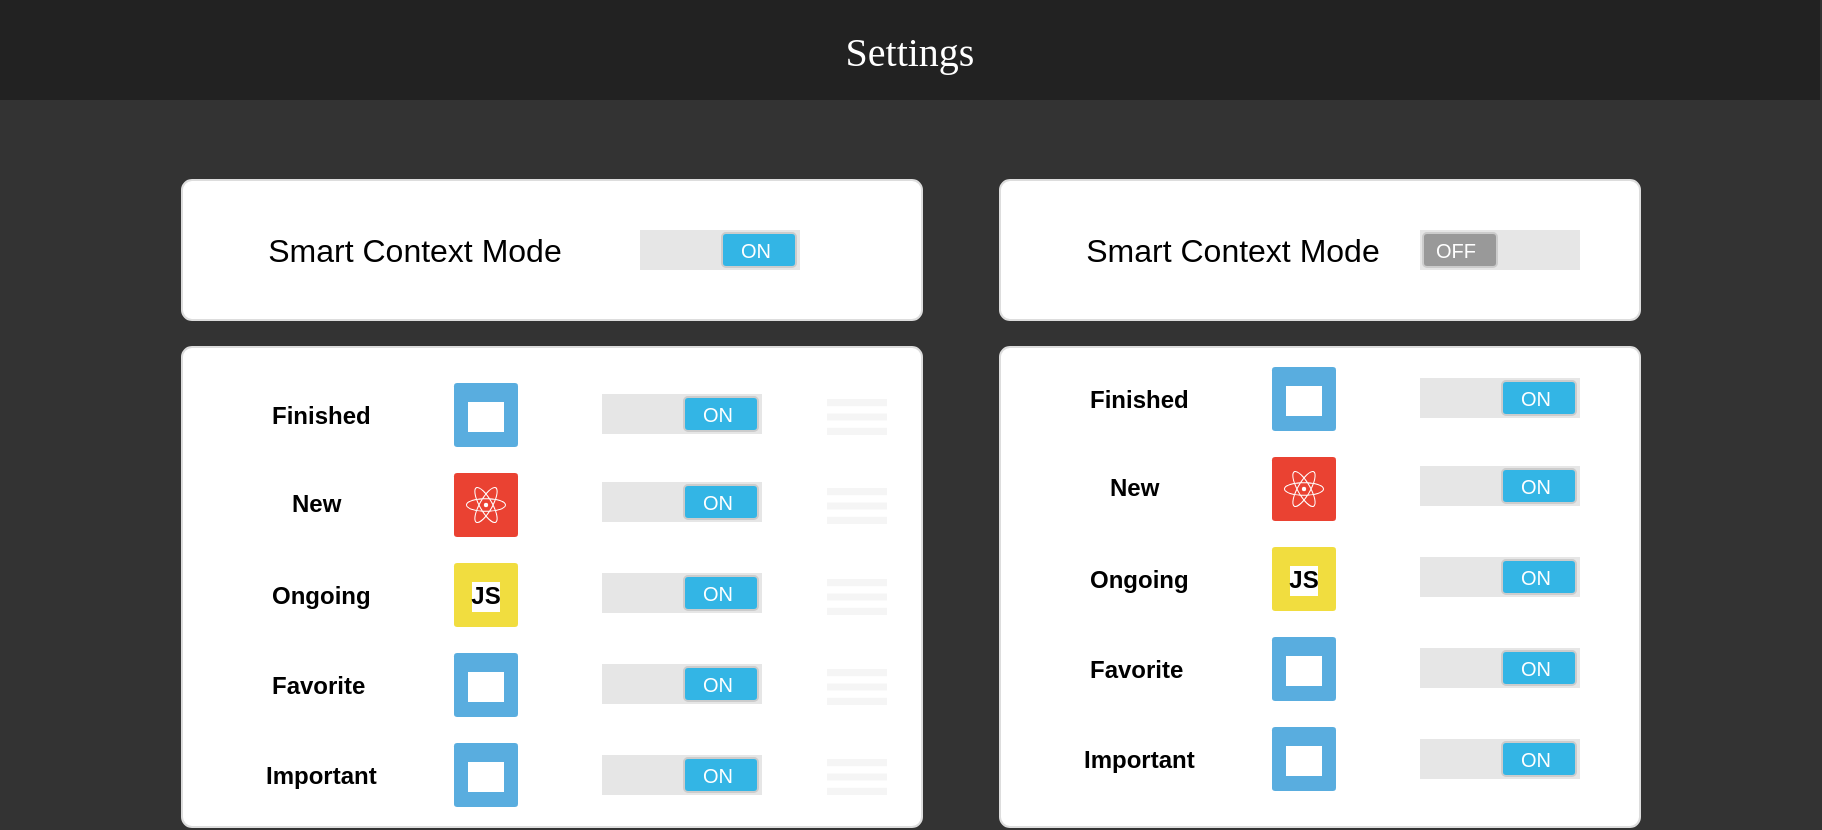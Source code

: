 <mxfile version="12.3.2" type="device" pages="4"><diagram name="Main page" id="c9db0220-8083-56f3-ca83-edcdcd058819"><mxGraphModel dx="1422" dy="825" grid="1" gridSize="10" guides="1" tooltips="1" connect="1" arrows="1" fold="1" page="1" pageScale="1.5" pageWidth="826" pageHeight="1169" background="#333333" math="0" shadow="0" extFonts="Montserrat^https://fonts.googleapis.com/css?family=Montserrat"><root><mxCell id="0" style=";html=1;"/><mxCell id="1" style=";html=1;" parent="0"/><mxCell id="_lTYFU_IlaW6NLF0vTtF-7" value="&amp;nbsp; &amp;nbsp; &amp;nbsp; &amp;nbsp;Smart Context Mode" style="html=1;shadow=0;dashed=0;shape=mxgraph.bootstrap.rrect;rSize=5;strokeColor=#dddddd;;align=left;spacingLeft=10;fontSize=16;whiteSpace=wrap;rounded=0;" vertex="1" parent="1"><mxGeometry x="255" y="170" width="370" height="70" as="geometry"/></mxCell><mxCell id="_lTYFU_IlaW6NLF0vTtF-2" value="&amp;nbsp; &amp;nbsp; &amp;nbsp; &amp;nbsp;Smart Context Mode" style="html=1;shadow=0;dashed=0;shape=mxgraph.bootstrap.rrect;rSize=5;strokeColor=#dddddd;;align=left;spacingLeft=10;fontSize=16;whiteSpace=wrap;rounded=0;" vertex="1" parent="1"><mxGeometry x="664" y="170" width="320" height="70" as="geometry"/></mxCell><mxCell id="RYA7hzDn_MDKv1X4zDay-4" value="" style="html=1;shadow=0;dashed=0;shape=mxgraph.bootstrap.rrect;rSize=5;strokeColor=#dddddd;;align=left;spacingLeft=10;fontSize=16;whiteSpace=wrap;rounded=0;" vertex="1" parent="1"><mxGeometry x="255" y="253.5" width="370" height="240" as="geometry"/></mxCell><mxCell id="RYA7hzDn_MDKv1X4zDay-6" value="&lt;font style=&quot;font-size: 20px&quot;&gt;&lt;font color=&quot;#ffffff&quot;&gt;Settings&lt;/font&gt;&lt;/font&gt;" style="html=1;shadow=0;dashed=0;shape=mxgraph.bootstrap.rect;fillColor=#222222;strokeColor=none;whiteSpace=wrap;rounded=0;fontSize=12;fontColor=#000000;align=center;fontFamily=Montserrat;FType=g;" vertex="1" parent="1"><mxGeometry x="164" y="80" width="910" height="50" as="geometry"/></mxCell><mxCell id="1AkBCSCq92XdJDHn2xkC-1" value="&amp;lt;/&amp;gt;" style="rounded=1;arcSize=5;fillColor=#59ADDF;strokeColor=none;fontColor=#ffffff;align=center;verticalAlign=middle;whiteSpace=wrap;fontSize=12;fontStyle=1;html=1;labelBackgroundColor=#ffffff;" vertex="1" parent="1"><mxGeometry x="391" y="271.5" width="32" height="32" as="geometry"/></mxCell><mxCell id="1AkBCSCq92XdJDHn2xkC-2" value="Finished" style="html=1;fillColor=none;strokeColor=none;fontSize=12;align=left;fontColor=#000000;whiteSpace=wrap;fontStyle=1;labelBackgroundColor=#ffffff;" vertex="1" parent="1"><mxGeometry x="298" y="278" width="54" height="20" as="geometry"/></mxCell><mxCell id="1AkBCSCq92XdJDHn2xkC-3" value="" style="rounded=1;arcSize=5;fillColor=#EA4232;strokeColor=none;fontColor=#ffffff;align=center;verticalAlign=middle;whiteSpace=wrap;fontSize=12;fontStyle=1;html=1;labelBackgroundColor=#ffffff;" vertex="1" parent="1"><mxGeometry x="391" y="316.5" width="32" height="32" as="geometry"/></mxCell><mxCell id="1AkBCSCq92XdJDHn2xkC-4" value="" style="shape=mxgraph.signs.science.nuclear_1;fillColor=#ffffff;strokeColor=none" vertex="1" parent="1AkBCSCq92XdJDHn2xkC-3"><mxGeometry x="0.5" y="0.5" width="20" height="18" relative="1" as="geometry"><mxPoint x="-10" y="-9" as="offset"/></mxGeometry></mxCell><mxCell id="1AkBCSCq92XdJDHn2xkC-5" value="New" style="html=1;fillColor=none;strokeColor=none;fontSize=12;align=left;fontColor=#000000;whiteSpace=wrap;fontStyle=1;labelBackgroundColor=#ffffff;" vertex="1" parent="1"><mxGeometry x="308" y="322" width="34" height="20" as="geometry"/></mxCell><mxCell id="1AkBCSCq92XdJDHn2xkC-6" value="JS" style="rounded=1;arcSize=5;fillColor=#F1DD3F;strokeColor=none;fontColor=#000000;align=center;verticalAlign=middle;whiteSpace=wrap;fontSize=12;fontStyle=1;html=1;labelBackgroundColor=#ffffff;" vertex="1" parent="1"><mxGeometry x="391" y="361.5" width="32" height="32" as="geometry"/></mxCell><mxCell id="1AkBCSCq92XdJDHn2xkC-7" value="Ongoing" style="html=1;fillColor=none;strokeColor=none;fontSize=12;align=left;fontColor=#000000;whiteSpace=wrap;fontStyle=1;labelBackgroundColor=#ffffff;" vertex="1" parent="1"><mxGeometry x="298" y="367.5" width="54" height="20" as="geometry"/></mxCell><mxCell id="1AkBCSCq92XdJDHn2xkC-8" value="&amp;lt;/&amp;gt;" style="rounded=1;arcSize=5;fillColor=#59ADDF;strokeColor=none;fontColor=#ffffff;align=center;verticalAlign=middle;whiteSpace=wrap;fontSize=12;fontStyle=1;html=1;labelBackgroundColor=#ffffff;" vertex="1" parent="1"><mxGeometry x="391" y="406.5" width="32" height="32" as="geometry"/></mxCell><mxCell id="1AkBCSCq92XdJDHn2xkC-9" value="Favorite" style="html=1;fillColor=none;strokeColor=none;fontSize=12;align=left;fontColor=#000000;whiteSpace=wrap;fontStyle=1;labelBackgroundColor=#ffffff;" vertex="1" parent="1"><mxGeometry x="298" y="413" width="54" height="20" as="geometry"/></mxCell><mxCell id="1AkBCSCq92XdJDHn2xkC-10" value="&amp;lt;/&amp;gt;" style="rounded=1;arcSize=5;fillColor=#59ADDF;strokeColor=none;fontColor=#ffffff;align=center;verticalAlign=middle;whiteSpace=wrap;fontSize=12;fontStyle=1;html=1;labelBackgroundColor=#ffffff;" vertex="1" parent="1"><mxGeometry x="391" y="451.5" width="32" height="32" as="geometry"/></mxCell><mxCell id="85NazDvlVT4xrtlyKA2n-36" value="Important" style="html=1;fillColor=none;strokeColor=none;fontSize=12;align=left;fontColor=#000000;whiteSpace=wrap;fontStyle=1;labelBackgroundColor=#ffffff;" vertex="1" parent="1"><mxGeometry x="295" y="458" width="60" height="20" as="geometry"/></mxCell><mxCell id="85NazDvlVT4xrtlyKA2n-47" value="" style="verticalLabelPosition=bottom;verticalAlign=top;html=1;shadow=0;dashed=0;strokeWidth=1;shape=mxgraph.android.switch_on;fillColor=#E6E6E6;labelBackgroundColor=#ffffff;align=center;" vertex="1" parent="1"><mxGeometry x="465" y="277" width="80" height="20" as="geometry"/></mxCell><mxCell id="85NazDvlVT4xrtlyKA2n-48" value="" style="verticalLabelPosition=bottom;verticalAlign=top;html=1;shadow=0;dashed=0;strokeWidth=1;shape=mxgraph.android.switch_on;fillColor=#E6E6E6;labelBackgroundColor=#ffffff;align=center;" vertex="1" parent="1"><mxGeometry x="465" y="321" width="80" height="20" as="geometry"/></mxCell><mxCell id="85NazDvlVT4xrtlyKA2n-49" value="" style="verticalLabelPosition=bottom;verticalAlign=top;html=1;shadow=0;dashed=0;strokeWidth=1;shape=mxgraph.android.switch_on;fillColor=#E6E6E6;labelBackgroundColor=#ffffff;align=center;" vertex="1" parent="1"><mxGeometry x="465" y="366.5" width="80" height="20" as="geometry"/></mxCell><mxCell id="85NazDvlVT4xrtlyKA2n-50" value="" style="verticalLabelPosition=bottom;verticalAlign=top;html=1;shadow=0;dashed=0;strokeWidth=1;shape=mxgraph.android.switch_on;fillColor=#E6E6E6;labelBackgroundColor=#ffffff;align=center;" vertex="1" parent="1"><mxGeometry x="465" y="412" width="80" height="20" as="geometry"/></mxCell><mxCell id="85NazDvlVT4xrtlyKA2n-53" value="" style="verticalLabelPosition=bottom;verticalAlign=top;html=1;shadow=0;dashed=0;strokeWidth=1;shape=mxgraph.android.switch_on;fillColor=#E6E6E6;labelBackgroundColor=#ffffff;align=center;" vertex="1" parent="1"><mxGeometry x="465" y="457.5" width="80" height="20" as="geometry"/></mxCell><mxCell id="85NazDvlVT4xrtlyKA2n-63" value="" style="html=1;verticalLabelPosition=bottom;labelBackgroundColor=#ffffff;verticalAlign=top;shadow=0;dashed=0;strokeWidth=2;shape=mxgraph.ios7.misc.options;fillColor=#f5f5f5;align=center;fontSize=24;strokeColor=#666666;fontColor=#333333;" vertex="1" parent="1"><mxGeometry x="577.5" y="279.5" width="30" height="18" as="geometry"/></mxCell><mxCell id="85NazDvlVT4xrtlyKA2n-64" value="" style="html=1;verticalLabelPosition=bottom;labelBackgroundColor=#ffffff;verticalAlign=top;shadow=0;dashed=0;strokeWidth=2;shape=mxgraph.ios7.misc.options;fillColor=#f5f5f5;align=center;fontSize=24;strokeColor=#666666;fontColor=#333333;" vertex="1" parent="1"><mxGeometry x="577.5" y="324" width="30" height="18" as="geometry"/></mxCell><mxCell id="85NazDvlVT4xrtlyKA2n-65" value="" style="html=1;verticalLabelPosition=bottom;labelBackgroundColor=#ffffff;verticalAlign=top;shadow=0;dashed=0;strokeWidth=2;shape=mxgraph.ios7.misc.options;fillColor=#f5f5f5;align=center;fontSize=24;strokeColor=#666666;fontColor=#333333;" vertex="1" parent="1"><mxGeometry x="577.5" y="414.5" width="30" height="18" as="geometry"/></mxCell><mxCell id="85NazDvlVT4xrtlyKA2n-66" value="" style="html=1;verticalLabelPosition=bottom;labelBackgroundColor=#ffffff;verticalAlign=top;shadow=0;dashed=0;strokeWidth=2;shape=mxgraph.ios7.misc.options;fillColor=#f5f5f5;align=center;fontSize=24;strokeColor=#666666;fontColor=#333333;" vertex="1" parent="1"><mxGeometry x="577.5" y="369.5" width="30" height="18" as="geometry"/></mxCell><mxCell id="85NazDvlVT4xrtlyKA2n-67" value="" style="html=1;verticalLabelPosition=bottom;labelBackgroundColor=#ffffff;verticalAlign=top;shadow=0;dashed=0;strokeWidth=2;shape=mxgraph.ios7.misc.options;fillColor=#f5f5f5;align=center;fontSize=24;strokeColor=#666666;fontColor=#333333;" vertex="1" parent="1"><mxGeometry x="577.5" y="459.5" width="30" height="18" as="geometry"/></mxCell><mxCell id="bBNPHsiUPZwZd5ePLxpg-5" value="" style="html=1;shadow=0;dashed=0;shape=mxgraph.bootstrap.rrect;rSize=5;strokeColor=#dddddd;;align=left;spacingLeft=10;fontSize=16;whiteSpace=wrap;rounded=0;" vertex="1" parent="1"><mxGeometry x="664" y="253.5" width="320" height="240" as="geometry"/></mxCell><mxCell id="bBNPHsiUPZwZd5ePLxpg-6" value="&amp;lt;/&amp;gt;" style="rounded=1;arcSize=5;fillColor=#59ADDF;strokeColor=none;fontColor=#ffffff;align=center;verticalAlign=middle;whiteSpace=wrap;fontSize=12;fontStyle=1;html=1;labelBackgroundColor=#ffffff;" vertex="1" parent="1"><mxGeometry x="800" y="263.5" width="32" height="32" as="geometry"/></mxCell><mxCell id="bBNPHsiUPZwZd5ePLxpg-7" value="Finished" style="html=1;fillColor=none;strokeColor=none;fontSize=12;align=left;fontColor=#000000;whiteSpace=wrap;fontStyle=1;labelBackgroundColor=#ffffff;" vertex="1" parent="1"><mxGeometry x="707" y="270" width="54" height="20" as="geometry"/></mxCell><mxCell id="bBNPHsiUPZwZd5ePLxpg-8" value="" style="rounded=1;arcSize=5;fillColor=#EA4232;strokeColor=none;fontColor=#ffffff;align=center;verticalAlign=middle;whiteSpace=wrap;fontSize=12;fontStyle=1;html=1;labelBackgroundColor=#ffffff;" vertex="1" parent="1"><mxGeometry x="800" y="308.5" width="32" height="32" as="geometry"/></mxCell><mxCell id="bBNPHsiUPZwZd5ePLxpg-9" value="" style="shape=mxgraph.signs.science.nuclear_1;fillColor=#ffffff;strokeColor=none" vertex="1" parent="bBNPHsiUPZwZd5ePLxpg-8"><mxGeometry x="0.5" y="0.5" width="20" height="18" relative="1" as="geometry"><mxPoint x="-10" y="-9" as="offset"/></mxGeometry></mxCell><mxCell id="bBNPHsiUPZwZd5ePLxpg-10" value="New" style="html=1;fillColor=none;strokeColor=none;fontSize=12;align=left;fontColor=#000000;whiteSpace=wrap;fontStyle=1;labelBackgroundColor=#ffffff;" vertex="1" parent="1"><mxGeometry x="717" y="314" width="34" height="20" as="geometry"/></mxCell><mxCell id="bBNPHsiUPZwZd5ePLxpg-11" value="JS" style="rounded=1;arcSize=5;fillColor=#F1DD3F;strokeColor=none;fontColor=#000000;align=center;verticalAlign=middle;whiteSpace=wrap;fontSize=12;fontStyle=1;html=1;labelBackgroundColor=#ffffff;" vertex="1" parent="1"><mxGeometry x="800" y="353.5" width="32" height="32" as="geometry"/></mxCell><mxCell id="bBNPHsiUPZwZd5ePLxpg-12" value="Ongoing" style="html=1;fillColor=none;strokeColor=none;fontSize=12;align=left;fontColor=#000000;whiteSpace=wrap;fontStyle=1;labelBackgroundColor=#ffffff;" vertex="1" parent="1"><mxGeometry x="707" y="359.5" width="54" height="20" as="geometry"/></mxCell><mxCell id="bBNPHsiUPZwZd5ePLxpg-13" value="&amp;lt;/&amp;gt;" style="rounded=1;arcSize=5;fillColor=#59ADDF;strokeColor=none;fontColor=#ffffff;align=center;verticalAlign=middle;whiteSpace=wrap;fontSize=12;fontStyle=1;html=1;labelBackgroundColor=#ffffff;" vertex="1" parent="1"><mxGeometry x="800" y="398.5" width="32" height="32" as="geometry"/></mxCell><mxCell id="bBNPHsiUPZwZd5ePLxpg-14" value="Favorite" style="html=1;fillColor=none;strokeColor=none;fontSize=12;align=left;fontColor=#000000;whiteSpace=wrap;fontStyle=1;labelBackgroundColor=#ffffff;" vertex="1" parent="1"><mxGeometry x="707" y="405" width="54" height="20" as="geometry"/></mxCell><mxCell id="bBNPHsiUPZwZd5ePLxpg-15" value="&amp;lt;/&amp;gt;" style="rounded=1;arcSize=5;fillColor=#59ADDF;strokeColor=none;fontColor=#ffffff;align=center;verticalAlign=middle;whiteSpace=wrap;fontSize=12;fontStyle=1;html=1;labelBackgroundColor=#ffffff;" vertex="1" parent="1"><mxGeometry x="800" y="443.5" width="32" height="32" as="geometry"/></mxCell><mxCell id="bBNPHsiUPZwZd5ePLxpg-17" value="Important" style="html=1;fillColor=none;strokeColor=none;fontSize=12;align=left;fontColor=#000000;whiteSpace=wrap;fontStyle=1;labelBackgroundColor=#ffffff;" vertex="1" parent="1"><mxGeometry x="704" y="450" width="60" height="20" as="geometry"/></mxCell><mxCell id="bBNPHsiUPZwZd5ePLxpg-18" value="" style="verticalLabelPosition=bottom;verticalAlign=top;html=1;shadow=0;dashed=0;strokeWidth=1;shape=mxgraph.android.switch_on;fillColor=#E6E6E6;labelBackgroundColor=#ffffff;align=center;" vertex="1" parent="1"><mxGeometry x="874" y="269" width="80" height="20" as="geometry"/></mxCell><mxCell id="bBNPHsiUPZwZd5ePLxpg-19" value="" style="verticalLabelPosition=bottom;verticalAlign=top;html=1;shadow=0;dashed=0;strokeWidth=1;shape=mxgraph.android.switch_on;fillColor=#E6E6E6;labelBackgroundColor=#ffffff;align=center;" vertex="1" parent="1"><mxGeometry x="874" y="313" width="80" height="20" as="geometry"/></mxCell><mxCell id="bBNPHsiUPZwZd5ePLxpg-20" value="" style="verticalLabelPosition=bottom;verticalAlign=top;html=1;shadow=0;dashed=0;strokeWidth=1;shape=mxgraph.android.switch_on;fillColor=#E6E6E6;labelBackgroundColor=#ffffff;align=center;" vertex="1" parent="1"><mxGeometry x="874" y="358.5" width="80" height="20" as="geometry"/></mxCell><mxCell id="bBNPHsiUPZwZd5ePLxpg-21" value="" style="verticalLabelPosition=bottom;verticalAlign=top;html=1;shadow=0;dashed=0;strokeWidth=1;shape=mxgraph.android.switch_on;fillColor=#E6E6E6;labelBackgroundColor=#ffffff;align=center;" vertex="1" parent="1"><mxGeometry x="874" y="404" width="80" height="20" as="geometry"/></mxCell><mxCell id="bBNPHsiUPZwZd5ePLxpg-22" value="" style="verticalLabelPosition=bottom;verticalAlign=top;html=1;shadow=0;dashed=0;strokeWidth=1;shape=mxgraph.android.switch_on;fillColor=#E6E6E6;labelBackgroundColor=#ffffff;align=center;" vertex="1" parent="1"><mxGeometry x="874" y="449.5" width="80" height="20" as="geometry"/></mxCell><mxCell id="bBNPHsiUPZwZd5ePLxpg-28" value="" style="verticalLabelPosition=bottom;verticalAlign=top;html=1;shadow=0;dashed=0;strokeWidth=1;shape=mxgraph.android.switch_off;fillColor=#E6E6E6;labelBackgroundColor=none;fontSize=12;align=center;" vertex="1" parent="1"><mxGeometry x="874" y="195" width="80" height="20" as="geometry"/></mxCell><mxCell id="RYA7hzDn_MDKv1X4zDay-2" value="" style="verticalLabelPosition=bottom;verticalAlign=top;html=1;shadow=0;dashed=0;strokeWidth=1;shape=mxgraph.android.switch_on;fillColor=#E6E6E6;rounded=5;" vertex="1" parent="1"><mxGeometry x="484" y="195" width="80" height="20" as="geometry"/></mxCell></root></mxGraphModel></diagram><diagram id="kF594dAcB44nvvxtuylG" name="Icon edit"><mxGraphModel dx="1422" dy="825" grid="1" gridSize="10" guides="1" tooltips="1" connect="1" arrows="1" fold="1" page="1" pageScale="1" pageWidth="1169" pageHeight="827" math="0" shadow="0"><root><mxCell id="uzcmtn8rmbzdOWzAsS6u-0"/><mxCell id="uzcmtn8rmbzdOWzAsS6u-1" parent="uzcmtn8rmbzdOWzAsS6u-0"/><mxCell id="MiAHKIRETWxDwekYSEFt-0" value="" style="rounded=0;whiteSpace=wrap;html=1;labelBackgroundColor=#ffffff;fillColor=none;fontSize=24;align=center;" vertex="1" parent="uzcmtn8rmbzdOWzAsS6u-1"><mxGeometry x="492" y="40" width="185" height="110" as="geometry"/></mxCell><mxCell id="MiAHKIRETWxDwekYSEFt-1" value="" style="whiteSpace=wrap;html=1;aspect=fixed;labelBackgroundColor=#ffffff;fillColor=none;fontSize=24;align=center;" vertex="1" parent="uzcmtn8rmbzdOWzAsS6u-1"><mxGeometry x="507" y="50" width="60" height="60" as="geometry"/></mxCell><mxCell id="MiAHKIRETWxDwekYSEFt-2" value="Choose File" style="rounded=1;whiteSpace=wrap;html=1;labelBackgroundColor=none;fillColor=none;fontSize=12;align=center;strokeColor=#000000;" vertex="1" parent="uzcmtn8rmbzdOWzAsS6u-1"><mxGeometry x="502" y="120" width="70" height="20" as="geometry"/></mxCell><mxCell id="HfI3XQnn1ta5pFX4NwhW-0" value="" style="html=1;verticalLabelPosition=bottom;align=center;labelBackgroundColor=#ffffff;verticalAlign=top;strokeWidth=2;strokeColor=#0080F0;shadow=0;dashed=0;shape=mxgraph.ios7.icons.reload;fillColor=#FF0000;" vertex="1" parent="uzcmtn8rmbzdOWzAsS6u-1"><mxGeometry x="620" y="66.5" width="24" height="27" as="geometry"/></mxCell><mxCell id="HfI3XQnn1ta5pFX4NwhW-1" value="Reset" style="rounded=1;whiteSpace=wrap;html=1;labelBackgroundColor=none;fillColor=none;fontSize=12;align=center;strokeColor=#000000;" vertex="1" parent="uzcmtn8rmbzdOWzAsS6u-1"><mxGeometry x="597" y="120" width="70" height="20" as="geometry"/></mxCell></root></mxGraphModel></diagram><diagram id="yFRMGS31cUGoPcr1bLLi" name="smart_mode"><mxGraphModel dx="1422" dy="825" grid="1" gridSize="10" guides="1" tooltips="1" connect="1" arrows="1" fold="1" page="1" pageScale="1" pageWidth="1169" pageHeight="827" math="0" shadow="0"><root><mxCell id="yx5LNEk8lN3nps4haiOf-0"/><mxCell id="yx5LNEk8lN3nps4haiOf-1" parent="yx5LNEk8lN3nps4haiOf-0"/><mxCell id="xC8QzPwvgiy05ioPvRrM-0" value="&amp;nbsp; &amp;nbsp; &amp;nbsp; &amp;nbsp;Smart Context Mode" style="html=1;shadow=0;dashed=0;shape=mxgraph.bootstrap.rrect;rSize=5;strokeColor=#dddddd;;align=left;spacingLeft=10;fontSize=16;whiteSpace=wrap;rounded=0;" vertex="1" parent="yx5LNEk8lN3nps4haiOf-1"><mxGeometry x="220" y="150" width="370" height="70" as="geometry"/></mxCell><mxCell id="xC8QzPwvgiy05ioPvRrM-1" value="&amp;nbsp; &amp;nbsp; &amp;nbsp; &amp;nbsp;Smart Context Mode" style="html=1;shadow=0;dashed=0;shape=mxgraph.bootstrap.rrect;rSize=5;strokeColor=#dddddd;;align=left;spacingLeft=10;fontSize=16;whiteSpace=wrap;rounded=0;" vertex="1" parent="yx5LNEk8lN3nps4haiOf-1"><mxGeometry x="629" y="150" width="320" height="70" as="geometry"/></mxCell><mxCell id="xC8QzPwvgiy05ioPvRrM-2" value="" style="verticalLabelPosition=bottom;verticalAlign=top;html=1;shadow=0;dashed=0;strokeWidth=1;shape=mxgraph.android.switch_off;fillColor=#E6E6E6;labelBackgroundColor=none;fontSize=12;align=center;" vertex="1" parent="yx5LNEk8lN3nps4haiOf-1"><mxGeometry x="839" y="175" width="80" height="20" as="geometry"/></mxCell><mxCell id="xC8QzPwvgiy05ioPvRrM-3" value="" style="verticalLabelPosition=bottom;verticalAlign=top;html=1;shadow=0;dashed=0;strokeWidth=1;shape=mxgraph.android.switch_on;fillColor=#E6E6E6;rounded=5;" vertex="1" parent="yx5LNEk8lN3nps4haiOf-1"><mxGeometry x="449" y="175" width="80" height="20" as="geometry"/></mxCell></root></mxGraphModel></diagram><diagram id="q3hIfzoHgPIp99zdlgTV" name="Resources"><mxGraphModel dx="1673" dy="1798" grid="1" gridSize="10" guides="1" tooltips="1" connect="1" arrows="1" fold="1" page="1" pageScale="1" pageWidth="1169" pageHeight="827" math="0" shadow="0"><root><mxCell id="cPQSSKme72o0snsOpDGS-0"/><mxCell id="cPQSSKme72o0snsOpDGS-1" parent="cPQSSKme72o0snsOpDGS-0"/><mxCell id="dyhRAGOVm3zxIoCAEHHf-0" value="" style="html=1;shadow=0;dashed=0;shape=mxgraph.bootstrap.rrect;rSize=5;strokeColor=#dddddd;rounded=0;fontSize=12;align=center;" vertex="1" parent="cPQSSKme72o0snsOpDGS-1"><mxGeometry x="538.5" y="-190" width="330" height="400" as="geometry"/></mxCell><mxCell id="dyhRAGOVm3zxIoCAEHHf-1" value="320x200" style="shape=rect;fontSize=24;fillColor=#f0f0f0;strokeColor=none;fontColor=#999999;whiteSpace=wrap;" vertex="1" parent="dyhRAGOVm3zxIoCAEHHf-0"><mxGeometry x="5" y="5" width="320" height="200" as="geometry"/></mxCell><mxCell id="dyhRAGOVm3zxIoCAEHHf-2" value="Thumbnail label" style="html=1;shadow=0;dashed=0;shape=mxgraph.bootstrap.anchor;fontSize=26;align=left;whiteSpace=wrap;" vertex="1" parent="dyhRAGOVm3zxIoCAEHHf-0"><mxGeometry x="15" y="220" width="300" height="40" as="geometry"/></mxCell><mxCell id="dyhRAGOVm3zxIoCAEHHf-3" value="Cras justo odio, dapibus ac facilisis in, egestas eget quam. Donec id elit non mi porta gravida at eget metus. Nullam id dolor id nibh ultricies vehicula ut id elit." style="html=1;shadow=0;dashed=0;shape=mxgraph.bootstrap.anchor;strokeColor=#dddddd;whiteSpace=wrap;align=left;verticalAlign=top;fontSize=14;whiteSpace=wrap;" vertex="1" parent="dyhRAGOVm3zxIoCAEHHf-0"><mxGeometry x="15" y="260" width="300" height="80" as="geometry"/></mxCell><mxCell id="dyhRAGOVm3zxIoCAEHHf-4" value="Button" style="html=1;shadow=0;dashed=0;shape=mxgraph.bootstrap.rrect;rSize=5;fontSize=16;fillColor=#3D8BCD;strokeColor=none;fontColor=#ffffff;whiteSpace=wrap;" vertex="1" parent="dyhRAGOVm3zxIoCAEHHf-0"><mxGeometry y="1" width="80" height="40" relative="1" as="geometry"><mxPoint x="15" y="-60" as="offset"/></mxGeometry></mxCell><mxCell id="dyhRAGOVm3zxIoCAEHHf-5" value="Button" style="html=1;shadow=0;dashed=0;shape=mxgraph.bootstrap.rrect;rSize=5;fontSize=16;strokeColor=#dddddd;whiteSpace=wrap;" vertex="1" parent="dyhRAGOVm3zxIoCAEHHf-0"><mxGeometry y="1" width="80" height="40" relative="1" as="geometry"><mxPoint x="100" y="-60" as="offset"/></mxGeometry></mxCell><mxCell id="dyhRAGOVm3zxIoCAEHHf-6" value="Message Type" style="html=1;shadow=0;dashed=0;shape=mxgraph.bootstrap.rect;strokeColor=none;fillColor=none;fontColor=#999999;align=left;spacingLeft=5;whiteSpace=wrap;rounded=0;" vertex="1" parent="cPQSSKme72o0snsOpDGS-1"><mxGeometry x="8.5" y="-640" width="200" height="20" as="geometry"/></mxCell><mxCell id="dyhRAGOVm3zxIoCAEHHf-7" value="Email + Push" style="html=1;shadow=0;dashed=0;shape=mxgraph.bootstrap.rrect;rSize=5;strokeColor=#dddddd;align=left;spacingLeft=10;fontSize=16;whiteSpace=wrap;rounded=0;" vertex="1" parent="cPQSSKme72o0snsOpDGS-1"><mxGeometry x="8.5" y="-620" width="390" height="40" as="geometry"/></mxCell><mxCell id="dyhRAGOVm3zxIoCAEHHf-8" value="" style="shape=triangle;strokeColor=none;fillColor=#000000;direction=south;rounded=0;shadow=1;fontSize=12;fontColor=#000000;align=center;html=1;" vertex="1" parent="cPQSSKme72o0snsOpDGS-1"><mxGeometry x="378.5" y="-603" width="10" height="5" as="geometry"/></mxCell><mxCell id="dyhRAGOVm3zxIoCAEHHf-9" value="Tap target" style="html=1;shadow=0;dashed=0;shape=mxgraph.bootstrap.rect;strokeColor=none;fillColor=none;fontColor=#999999;align=left;spacingLeft=5;whiteSpace=wrap;rounded=0;" vertex="1" parent="cPQSSKme72o0snsOpDGS-1"><mxGeometry x="418.5" y="-640" width="200" height="20" as="geometry"/></mxCell><mxCell id="dyhRAGOVm3zxIoCAEHHf-10" value="Profile Screen" style="html=1;shadow=0;dashed=0;shape=mxgraph.bootstrap.rrect;rSize=5;strokeColor=#dddddd;align=left;spacingLeft=10;fontSize=16;whiteSpace=wrap;rounded=0;" vertex="1" parent="cPQSSKme72o0snsOpDGS-1"><mxGeometry x="418.5" y="-620" width="390" height="40" as="geometry"/></mxCell><mxCell id="dyhRAGOVm3zxIoCAEHHf-11" value="" style="shape=triangle;strokeColor=none;fillColor=#000000;direction=south;rounded=0;shadow=1;fontSize=12;fontColor=#000000;align=center;html=1;" vertex="1" parent="cPQSSKme72o0snsOpDGS-1"><mxGeometry x="788.5" y="-603" width="10" height="5" as="geometry"/></mxCell><mxCell id="dyhRAGOVm3zxIoCAEHHf-12" value="Send to Group" style="html=1;shadow=0;dashed=0;shape=mxgraph.bootstrap.rect;strokeColor=none;fillColor=none;fontColor=#999999;align=left;spacingLeft=5;whiteSpace=wrap;rounded=0;" vertex="1" parent="cPQSSKme72o0snsOpDGS-1"><mxGeometry x="8.5" y="-560" width="200" height="20" as="geometry"/></mxCell><mxCell id="dyhRAGOVm3zxIoCAEHHf-13" value="Top Management" style="html=1;shadow=0;dashed=0;shape=mxgraph.bootstrap.checkbox;fontSize=12;strokeColor=#999999;align=left;labelPosition=right;spacingLeft=5;rounded=0;" vertex="1" parent="cPQSSKme72o0snsOpDGS-1"><mxGeometry x="18.5" y="-537" width="14" height="14" as="geometry"/></mxCell><mxCell id="dyhRAGOVm3zxIoCAEHHf-14" value="Marketing Department" style="html=1;shadow=0;dashed=0;shape=mxgraph.bootstrap.rrect;fontSize=12;rSize=3;strokeColor=#999999;align=left;labelPosition=right;spacingLeft=5;rounded=0;" vertex="1" parent="cPQSSKme72o0snsOpDGS-1"><mxGeometry x="18.5" y="-517" width="14" height="14" as="geometry"/></mxCell><mxCell id="dyhRAGOVm3zxIoCAEHHf-15" value="Design Department" style="html=1;shadow=0;dashed=0;shape=mxgraph.bootstrap.checkbox;fontSize=12;strokeColor=#999999;align=left;labelPosition=right;spacingLeft=5;rounded=0;" vertex="1" parent="cPQSSKme72o0snsOpDGS-1"><mxGeometry x="18.5" y="-497" width="14" height="14" as="geometry"/></mxCell><mxCell id="dyhRAGOVm3zxIoCAEHHf-16" value="Financial Department" style="html=1;shadow=0;dashed=0;shape=mxgraph.bootstrap.rrect;fontSize=12;rSize=3;strokeColor=#999999;align=left;labelPosition=right;spacingLeft=5;rounded=0;" vertex="1" parent="cPQSSKme72o0snsOpDGS-1"><mxGeometry x="18.5" y="-477" width="14" height="14" as="geometry"/></mxCell><mxCell id="dyhRAGOVm3zxIoCAEHHf-17" value="Supply Department" style="html=1;shadow=0;dashed=0;shape=mxgraph.bootstrap.rrect;fontSize=12;rSize=3;strokeColor=#999999;align=left;labelPosition=right;spacingLeft=5;rounded=0;" vertex="1" parent="cPQSSKme72o0snsOpDGS-1"><mxGeometry x="18.5" y="-457" width="14" height="14" as="geometry"/></mxCell><mxCell id="dyhRAGOVm3zxIoCAEHHf-18" value="Set Type" style="html=1;shadow=0;dashed=0;shape=mxgraph.bootstrap.rect;strokeColor=none;fillColor=none;fontColor=#999999;align=left;spacingLeft=5;whiteSpace=wrap;rounded=0;" vertex="1" parent="cPQSSKme72o0snsOpDGS-1"><mxGeometry x="418.5" y="-560" width="200" height="20" as="geometry"/></mxCell><mxCell id="dyhRAGOVm3zxIoCAEHHf-19" value="" style="shape=ellipse;dashed=0;strokeColor=#999999;fillColor=#ffffff;html=1;rounded=0;shadow=1;fontSize=12;fontColor=#000000;align=center;" vertex="1" parent="cPQSSKme72o0snsOpDGS-1"><mxGeometry x="428.5" y="-537" width="14" height="14" as="geometry"/></mxCell><mxCell id="dyhRAGOVm3zxIoCAEHHf-20" value="News" style="html=1;shadow=0;dashed=0;shape=mxgraph.bootstrap.rrect;align=center;rSize=3;strokeColor=none;fillColor=#58B957;fontColor=#ffffff;fontStyle=1;fontSize=10;whiteSpace=wrap;rounded=0;" vertex="1" parent="cPQSSKme72o0snsOpDGS-1"><mxGeometry x="448.5" y="-537" width="40" height="14" as="geometry"/></mxCell><mxCell id="dyhRAGOVm3zxIoCAEHHf-21" value="" style="html=1;shadow=0;dashed=0;shape=mxgraph.bootstrap.radioButton;strokeColor=#999999;fillColor=#ffffff;rounded=0;fontSize=12;fontColor=#000000;align=center;" vertex="1" parent="cPQSSKme72o0snsOpDGS-1"><mxGeometry x="428.5" y="-517" width="14" height="14" as="geometry"/></mxCell><mxCell id="dyhRAGOVm3zxIoCAEHHf-22" value="Reports" style="html=1;shadow=0;dashed=0;shape=mxgraph.bootstrap.rrect;align=center;rSize=3;strokeColor=none;fillColor=#55BFE0;fontColor=#ffffff;fontStyle=1;fontSize=10;whiteSpace=wrap;rounded=0;" vertex="1" parent="cPQSSKme72o0snsOpDGS-1"><mxGeometry x="448.5" y="-517" width="50" height="14" as="geometry"/></mxCell><mxCell id="dyhRAGOVm3zxIoCAEHHf-23" value="" style="shape=ellipse;dashed=0;strokeColor=#999999;fillColor=#ffffff;html=1;rounded=0;shadow=1;fontSize=12;fontColor=#000000;align=center;" vertex="1" parent="cPQSSKme72o0snsOpDGS-1"><mxGeometry x="428.5" y="-497" width="14" height="14" as="geometry"/></mxCell><mxCell id="dyhRAGOVm3zxIoCAEHHf-24" value="Documents" style="html=1;shadow=0;dashed=0;shape=mxgraph.bootstrap.rrect;align=center;rSize=3;strokeColor=none;fillColor=#EFAC43;fontColor=#ffffff;fontStyle=1;fontSize=10;whiteSpace=wrap;rounded=0;" vertex="1" parent="cPQSSKme72o0snsOpDGS-1"><mxGeometry x="448.5" y="-497" width="70" height="14" as="geometry"/></mxCell><mxCell id="dyhRAGOVm3zxIoCAEHHf-25" value="" style="shape=ellipse;dashed=0;strokeColor=#999999;fillColor=#ffffff;html=1;rounded=0;shadow=1;fontSize=12;fontColor=#000000;align=center;" vertex="1" parent="cPQSSKme72o0snsOpDGS-1"><mxGeometry x="428.5" y="-477" width="14" height="14" as="geometry"/></mxCell><mxCell id="dyhRAGOVm3zxIoCAEHHf-26" value="Media" style="html=1;shadow=0;dashed=0;shape=mxgraph.bootstrap.rrect;align=center;rSize=3;strokeColor=none;fillColor=#3D8BCD;fontColor=#ffffff;fontStyle=1;fontSize=10;whiteSpace=wrap;rounded=0;" vertex="1" parent="cPQSSKme72o0snsOpDGS-1"><mxGeometry x="448.5" y="-477" width="40" height="14" as="geometry"/></mxCell><mxCell id="dyhRAGOVm3zxIoCAEHHf-27" value="" style="shape=ellipse;dashed=0;strokeColor=#999999;fillColor=#ffffff;html=1;rounded=0;shadow=1;fontSize=12;fontColor=#000000;align=center;" vertex="1" parent="cPQSSKme72o0snsOpDGS-1"><mxGeometry x="428.5" y="-457" width="14" height="14" as="geometry"/></mxCell><mxCell id="dyhRAGOVm3zxIoCAEHHf-28" value="Text" style="html=1;shadow=0;dashed=0;shape=mxgraph.bootstrap.rrect;align=center;rSize=3;strokeColor=none;fillColor=#999999;fontColor=#ffffff;fontStyle=1;fontSize=10;whiteSpace=wrap;rounded=0;" vertex="1" parent="cPQSSKme72o0snsOpDGS-1"><mxGeometry x="448.5" y="-457" width="30" height="14" as="geometry"/></mxCell><mxCell id="dyhRAGOVm3zxIoCAEHHf-29" value="Save Template" style="html=1;shadow=0;dashed=0;shape=mxgraph.bootstrap.rrect;align=center;rSize=5;strokeColor=none;fillColor=#3D8BCD;fontColor=#ffffff;fontSize=16;whiteSpace=wrap;rounded=0;" vertex="1" parent="cPQSSKme72o0snsOpDGS-1"><mxGeometry x="8.5" y="-400" width="150" height="40" as="geometry"/></mxCell><mxCell id="dyhRAGOVm3zxIoCAEHHf-30" value="Cancel" style="html=1;shadow=0;dashed=0;shape=mxgraph.bootstrap.rrect;align=center;rSize=5;strokeColor=#dddddd;fontSize=16;whiteSpace=wrap;rounded=0;" vertex="1" parent="cPQSSKme72o0snsOpDGS-1"><mxGeometry x="178.5" y="-400" width="100" height="40" as="geometry"/></mxCell><mxCell id="dyhRAGOVm3zxIoCAEHHf-31" value="Delete Template" style="html=1;shadow=0;dashed=0;shape=mxgraph.bootstrap.rrect;align=center;rSize=5;strokeColor=none;fillColor=#DB524C;fontColor=#ffffff;fontSize=16;whiteSpace=wrap;rounded=0;" vertex="1" parent="cPQSSKme72o0snsOpDGS-1"><mxGeometry x="638.5" y="-400" width="170" height="40" as="geometry"/></mxCell><mxCell id="dyhRAGOVm3zxIoCAEHHf-32" value="" style="html=1;shadow=0;dashed=0;shape=mxgraph.bootstrap.rrect;rSize=5;strokeColor=#dddddd;rounded=0;fontSize=12;align=center;" vertex="1" parent="cPQSSKme72o0snsOpDGS-1"><mxGeometry x="828.5" y="-630" width="330" height="400" as="geometry"/></mxCell><mxCell id="dyhRAGOVm3zxIoCAEHHf-33" value="320x200" style="shape=rect;fontSize=24;fillColor=#f0f0f0;strokeColor=none;fontColor=#999999;whiteSpace=wrap;" vertex="1" parent="dyhRAGOVm3zxIoCAEHHf-32"><mxGeometry x="5" y="5" width="320" height="200" as="geometry"/></mxCell><mxCell id="dyhRAGOVm3zxIoCAEHHf-34" value="Thumbnail label" style="html=1;shadow=0;dashed=0;shape=mxgraph.bootstrap.anchor;fontSize=26;align=left;whiteSpace=wrap;" vertex="1" parent="dyhRAGOVm3zxIoCAEHHf-32"><mxGeometry x="15" y="220" width="300" height="40" as="geometry"/></mxCell><mxCell id="dyhRAGOVm3zxIoCAEHHf-35" value="Cras justo odio, dapibus ac facilisis in, egestas eget quam. Donec id elit non mi porta gravida at eget metus. Nullam id dolor id nibh ultricies vehicula ut id elit." style="html=1;shadow=0;dashed=0;shape=mxgraph.bootstrap.anchor;strokeColor=#dddddd;whiteSpace=wrap;align=left;verticalAlign=top;fontSize=14;whiteSpace=wrap;" vertex="1" parent="dyhRAGOVm3zxIoCAEHHf-32"><mxGeometry x="15" y="260" width="300" height="80" as="geometry"/></mxCell><mxCell id="dyhRAGOVm3zxIoCAEHHf-36" value="Button" style="html=1;shadow=0;dashed=0;shape=mxgraph.bootstrap.rrect;rSize=5;fontSize=16;fillColor=#3D8BCD;strokeColor=none;fontColor=#ffffff;whiteSpace=wrap;" vertex="1" parent="dyhRAGOVm3zxIoCAEHHf-32"><mxGeometry y="1" width="80" height="40" relative="1" as="geometry"><mxPoint x="15" y="-60" as="offset"/></mxGeometry></mxCell><mxCell id="dyhRAGOVm3zxIoCAEHHf-37" value="Button" style="html=1;shadow=0;dashed=0;shape=mxgraph.bootstrap.rrect;rSize=5;fontSize=16;strokeColor=#dddddd;whiteSpace=wrap;" vertex="1" parent="dyhRAGOVm3zxIoCAEHHf-32"><mxGeometry y="1" width="80" height="40" relative="1" as="geometry"><mxPoint x="100" y="-60" as="offset"/></mxGeometry></mxCell><mxCell id="dyhRAGOVm3zxIoCAEHHf-38" value="All Users" style="html=1;shadow=0;dashed=0;shape=mxgraph.bootstrap.bottomButton;rSize=5;fillColor=#3D8BCD;strokeColor=#0D5B9D;fontColor=#ffffff;spacingLeft=10;align=left;whiteSpace=wrap;" vertex="1" parent="cPQSSKme72o0snsOpDGS-1"><mxGeometry x="8.5" y="-210" width="160" height="40" as="geometry"/></mxCell><mxCell id="dyhRAGOVm3zxIoCAEHHf-39" value="" style="verticalLabelPosition=bottom;verticalAlign=top;html=1;shadow=0;dashed=0;strokeWidth=1;shape=mxgraph.android.switch_off;fillColor=#E6E6E6;" vertex="1" parent="cPQSSKme72o0snsOpDGS-1"><mxGeometry x="8.5" y="-70" width="80" height="20" as="geometry"/></mxCell></root></mxGraphModel></diagram></mxfile>